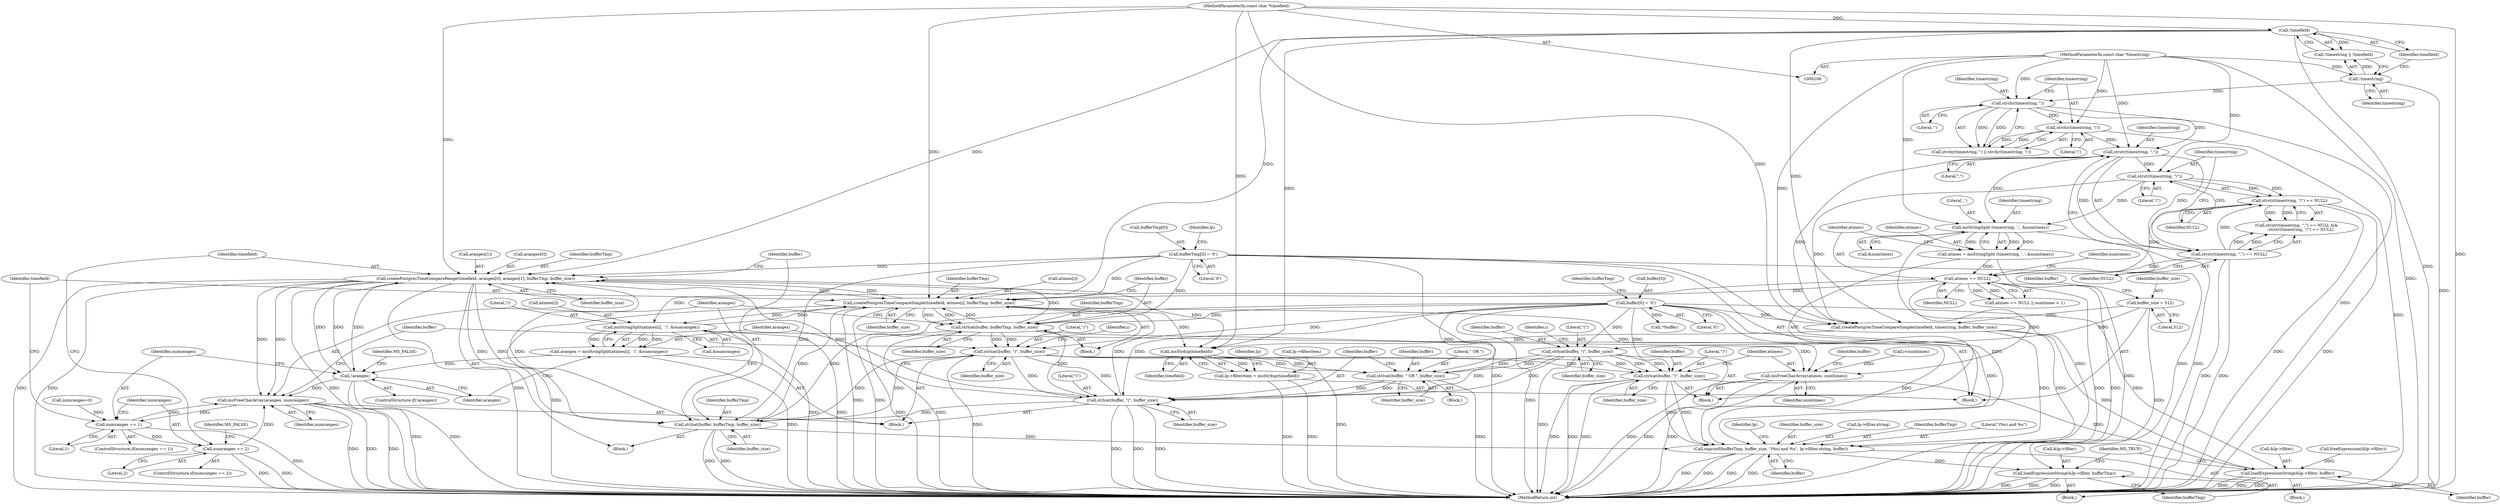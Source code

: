 digraph "0_mapserver_3a10f6b829297dae63492a8c63385044bc6953ed@pointer" {
"1000270" [label="(Call,createPostgresTimeCompareRange(timefield, aranges[0], aranges[1], bufferTmp, buffer_size))"];
"1000253" [label="(Call,createPostgresTimeCompareSimple(timefield, atimes[i], bufferTmp, buffer_size))"];
"1000151" [label="(Call,!timefield)"];
"1000109" [label="(MethodParameterIn,const char *timefield)"];
"1000270" [label="(Call,createPostgresTimeCompareRange(timefield, aranges[0], aranges[1], bufferTmp, buffer_size))"];
"1000244" [label="(Call,!aranges)"];
"1000234" [label="(Call,aranges = msStringSplit(atimes[i],  '/', &numranges))"];
"1000236" [label="(Call,msStringSplit(atimes[i],  '/', &numranges))"];
"1000199" [label="(Call,atimes == NULL)"];
"1000190" [label="(Call,atimes = msStringSplit (timestring, ',', &numtimes))"];
"1000192" [label="(Call,msStringSplit (timestring, ',', &numtimes))"];
"1000178" [label="(Call,strstr(timestring, \"/\"))"];
"1000173" [label="(Call,strstr(timestring, \",\"))"];
"1000157" [label="(Call,strchr(timestring,'\''))"];
"1000149" [label="(Call,!timestring)"];
"1000108" [label="(MethodParameterIn,const char *timestring)"];
"1000160" [label="(Call,strchr(timestring, '\\'))"];
"1000177" [label="(Call,strstr(timestring, \"/\") == NULL)"];
"1000172" [label="(Call,strstr(timestring, \",\") == NULL)"];
"1000280" [label="(Call,strlcat(buffer, bufferTmp, buffer_size))"];
"1000230" [label="(Call,strlcat(buffer, \"(\", buffer_size))"];
"1000226" [label="(Call,strlcat(buffer, \" OR \", buffer_size))"];
"1000291" [label="(Call,strlcat(buffer, \")\", buffer_size))"];
"1000260" [label="(Call,strlcat(buffer, bufferTmp, buffer_size))"];
"1000134" [label="(Call,buffer[0] = '\0')"];
"1000139" [label="(Call,bufferTmp[0] = '\0')"];
"1000207" [label="(Call,strlcat(buffer, \"(\", buffer_size))"];
"1000129" [label="(Call,buffer_size = 512)"];
"1000299" [label="(Call,msFreeCharArray(atimes, numtimes))"];
"1000338" [label="(Call,snprintf(bufferTmp, buffer_size, \"(%s) and %s\", lp->filter.string, buffer))"];
"1000348" [label="(Call,loadExpressionString(&lp->filter, bufferTmp))"];
"1000295" [label="(Call,strlcat(buffer, \")\", buffer_size))"];
"1000361" [label="(Call,loadExpressionString(&lp->filter, buffer))"];
"1000321" [label="(Call,msStrdup(timefield))"];
"1000317" [label="(Call,lp->filteritem = msStrdup(timefield))"];
"1000288" [label="(Call,msFreeCharArray(aranges, numranges))"];
"1000249" [label="(Call,numranges == 1)"];
"1000266" [label="(Call,numranges == 2)"];
"1000150" [label="(Identifier,timestring)"];
"1000175" [label="(Literal,\",\")"];
"1000143" [label="(Literal,'\0')"];
"1000180" [label="(Literal,\"/\")"];
"1000141" [label="(Identifier,bufferTmp)"];
"1000161" [label="(Identifier,timestring)"];
"1000295" [label="(Call,strlcat(buffer, \")\", buffer_size))"];
"1000305" [label="(Identifier,buffer)"];
"1000362" [label="(Call,&lp->filter)"];
"1000159" [label="(Literal,'\'')"];
"1000191" [label="(Identifier,atimes)"];
"1000210" [label="(Identifier,buffer_size)"];
"1000233" [label="(Identifier,buffer_size)"];
"1000247" [label="(Identifier,MS_FALSE)"];
"1000183" [label="(Call,createPostgresTimeCompareSimple(timefield, timestring, buffer, buffer_size))"];
"1000254" [label="(Identifier,timefield)"];
"1000235" [label="(Identifier,aranges)"];
"1000177" [label="(Call,strstr(timestring, \"/\") == NULL)"];
"1000194" [label="(Literal,',')"];
"1000253" [label="(Call,createPostgresTimeCompareSimple(timefield, atimes[i], bufferTmp, buffer_size))"];
"1000134" [label="(Call,buffer[0] = '\0')"];
"1000140" [label="(Call,bufferTmp[0])"];
"1000190" [label="(Call,atimes = msStringSplit (timestring, ',', &numtimes))"];
"1000213" [label="(Identifier,i)"];
"1000368" [label="(Identifier,MS_TRUE)"];
"1000281" [label="(Identifier,buffer)"];
"1000203" [label="(Identifier,numtimes)"];
"1000269" [label="(Block,)"];
"1000220" [label="(Block,)"];
"1000209" [label="(Literal,\"(\")"];
"1000347" [label="(Identifier,buffer)"];
"1000361" [label="(Call,loadExpressionString(&lp->filter, buffer))"];
"1000279" [label="(Identifier,buffer_size)"];
"1000234" [label="(Call,aranges = msStringSplit(atimes[i],  '/', &numranges))"];
"1000288" [label="(Call,msFreeCharArray(aranges, numranges))"];
"1000294" [label="(Identifier,buffer_size)"];
"1000351" [label="(Identifier,lp)"];
"1000261" [label="(Identifier,buffer)"];
"1000151" [label="(Call,!timefield)"];
"1000326" [label="(Identifier,lp)"];
"1000296" [label="(Identifier,buffer)"];
"1000162" [label="(Literal,'\\')"];
"1000275" [label="(Call,aranges[1])"];
"1000208" [label="(Identifier,buffer)"];
"1000270" [label="(Call,createPostgresTimeCompareRange(timefield, aranges[0], aranges[1], bufferTmp, buffer_size))"];
"1000181" [label="(Identifier,NULL)"];
"1000298" [label="(Identifier,buffer_size)"];
"1000300" [label="(Identifier,atimes)"];
"1000136" [label="(Identifier,buffer)"];
"1000267" [label="(Identifier,numranges)"];
"1000131" [label="(Literal,512)"];
"1000280" [label="(Call,strlcat(buffer, bufferTmp, buffer_size))"];
"1000258" [label="(Identifier,bufferTmp)"];
"1000135" [label="(Call,buffer[0])"];
"1000340" [label="(Identifier,buffer_size)"];
"1000317" [label="(Call,lp->filteritem = msStrdup(timefield))"];
"1000156" [label="(Call,strchr(timestring,'\'') || strchr(timestring, '\\'))"];
"1000198" [label="(Call,atimes == NULL || numtimes < 1)"];
"1000337" [label="(Block,)"];
"1000250" [label="(Identifier,numranges)"];
"1000265" [label="(ControlStructure,if(numranges == 2))"];
"1000232" [label="(Literal,\"(\")"];
"1000283" [label="(Identifier,buffer_size)"];
"1000148" [label="(Call,!timestring || !timefield)"];
"1000227" [label="(Identifier,buffer)"];
"1000172" [label="(Call,strstr(timestring, \",\") == NULL)"];
"1000109" [label="(MethodParameterIn,const char *timefield)"];
"1000236" [label="(Call,msStringSplit(atimes[i],  '/', &numranges))"];
"1000230" [label="(Call,strlcat(buffer, \"(\", buffer_size))"];
"1000263" [label="(Identifier,buffer_size)"];
"1000303" [label="(Call,!*buffer)"];
"1000251" [label="(Literal,1)"];
"1000231" [label="(Identifier,buffer)"];
"1000342" [label="(Call,lp->filter.string)"];
"1000244" [label="(Call,!aranges)"];
"1000110" [label="(Block,)"];
"1000282" [label="(Identifier,bufferTmp)"];
"1000260" [label="(Call,strlcat(buffer, bufferTmp, buffer_size))"];
"1000130" [label="(Identifier,buffer_size)"];
"1000248" [label="(ControlStructure,if(numranges == 1))"];
"1000271" [label="(Identifier,timefield)"];
"1000245" [label="(Identifier,aranges)"];
"1000292" [label="(Identifier,buffer)"];
"1000287" [label="(Identifier,MS_FALSE)"];
"1000125" [label="(Call,numranges=0)"];
"1000229" [label="(Identifier,buffer_size)"];
"1000349" [label="(Call,&lp->filter)"];
"1000189" [label="(Block,)"];
"1000173" [label="(Call,strstr(timestring, \",\"))"];
"1000147" [label="(Identifier,lp)"];
"1000195" [label="(Call,&numtimes)"];
"1000301" [label="(Identifier,numtimes)"];
"1000192" [label="(Call,msStringSplit (timestring, ',', &numtimes))"];
"1000339" [label="(Identifier,bufferTmp)"];
"1000272" [label="(Call,aranges[0])"];
"1000199" [label="(Call,atimes == NULL)"];
"1000237" [label="(Call,atimes[i])"];
"1000158" [label="(Identifier,timestring)"];
"1000240" [label="(Literal,'/')"];
"1000293" [label="(Literal,\")\")"];
"1000219" [label="(Identifier,i)"];
"1000338" [label="(Call,snprintf(bufferTmp, buffer_size, \"(%s) and %s\", lp->filter.string, buffer))"];
"1000201" [label="(Identifier,NULL)"];
"1000341" [label="(Literal,\"(%s) and %s\")"];
"1000356" [label="(Call,freeExpression(&lp->filter))"];
"1000322" [label="(Identifier,timefield)"];
"1000226" [label="(Call,strlcat(buffer, \" OR \", buffer_size))"];
"1000321" [label="(Call,msStrdup(timefield))"];
"1000249" [label="(Call,numranges == 1)"];
"1000266" [label="(Call,numranges == 2)"];
"1000289" [label="(Identifier,aranges)"];
"1000176" [label="(Identifier,NULL)"];
"1000353" [label="(Identifier,bufferTmp)"];
"1000160" [label="(Call,strchr(timestring, '\\'))"];
"1000318" [label="(Call,lp->filteritem)"];
"1000139" [label="(Call,bufferTmp[0] = '\0')"];
"1000278" [label="(Identifier,bufferTmp)"];
"1000241" [label="(Call,&numranges)"];
"1000228" [label="(Literal,\" OR \")"];
"1000174" [label="(Identifier,timestring)"];
"1000215" [label="(Call,i<numtimes)"];
"1000355" [label="(Block,)"];
"1000243" [label="(ControlStructure,if(!aranges))"];
"1000171" [label="(Call,strstr(timestring, \",\") == NULL &&\n       strstr(timestring, \"/\") == NULL)"];
"1000193" [label="(Identifier,timestring)"];
"1000369" [label="(MethodReturn,int)"];
"1000157" [label="(Call,strchr(timestring,'\''))"];
"1000200" [label="(Identifier,atimes)"];
"1000225" [label="(Block,)"];
"1000207" [label="(Call,strlcat(buffer, \"(\", buffer_size))"];
"1000179" [label="(Identifier,timestring)"];
"1000262" [label="(Identifier,bufferTmp)"];
"1000299" [label="(Call,msFreeCharArray(atimes, numtimes))"];
"1000138" [label="(Literal,'\0')"];
"1000152" [label="(Identifier,timefield)"];
"1000297" [label="(Literal,\")\")"];
"1000178" [label="(Call,strstr(timestring, \"/\"))"];
"1000108" [label="(MethodParameterIn,const char *timestring)"];
"1000149" [label="(Call,!timestring)"];
"1000291" [label="(Call,strlcat(buffer, \")\", buffer_size))"];
"1000348" [label="(Call,loadExpressionString(&lp->filter, bufferTmp))"];
"1000129" [label="(Call,buffer_size = 512)"];
"1000290" [label="(Identifier,numranges)"];
"1000259" [label="(Identifier,buffer_size)"];
"1000268" [label="(Literal,2)"];
"1000252" [label="(Block,)"];
"1000366" [label="(Identifier,buffer)"];
"1000255" [label="(Call,atimes[i])"];
"1000270" -> "1000269"  [label="AST: "];
"1000270" -> "1000279"  [label="CFG: "];
"1000271" -> "1000270"  [label="AST: "];
"1000272" -> "1000270"  [label="AST: "];
"1000275" -> "1000270"  [label="AST: "];
"1000278" -> "1000270"  [label="AST: "];
"1000279" -> "1000270"  [label="AST: "];
"1000281" -> "1000270"  [label="CFG: "];
"1000270" -> "1000369"  [label="DDG: "];
"1000270" -> "1000369"  [label="DDG: "];
"1000270" -> "1000369"  [label="DDG: "];
"1000270" -> "1000369"  [label="DDG: "];
"1000270" -> "1000244"  [label="DDG: "];
"1000270" -> "1000244"  [label="DDG: "];
"1000270" -> "1000253"  [label="DDG: "];
"1000253" -> "1000270"  [label="DDG: "];
"1000151" -> "1000270"  [label="DDG: "];
"1000109" -> "1000270"  [label="DDG: "];
"1000244" -> "1000270"  [label="DDG: "];
"1000280" -> "1000270"  [label="DDG: "];
"1000139" -> "1000270"  [label="DDG: "];
"1000260" -> "1000270"  [label="DDG: "];
"1000230" -> "1000270"  [label="DDG: "];
"1000270" -> "1000280"  [label="DDG: "];
"1000270" -> "1000280"  [label="DDG: "];
"1000270" -> "1000288"  [label="DDG: "];
"1000270" -> "1000288"  [label="DDG: "];
"1000270" -> "1000321"  [label="DDG: "];
"1000253" -> "1000252"  [label="AST: "];
"1000253" -> "1000259"  [label="CFG: "];
"1000254" -> "1000253"  [label="AST: "];
"1000255" -> "1000253"  [label="AST: "];
"1000258" -> "1000253"  [label="AST: "];
"1000259" -> "1000253"  [label="AST: "];
"1000261" -> "1000253"  [label="CFG: "];
"1000253" -> "1000369"  [label="DDG: "];
"1000253" -> "1000369"  [label="DDG: "];
"1000253" -> "1000369"  [label="DDG: "];
"1000253" -> "1000236"  [label="DDG: "];
"1000151" -> "1000253"  [label="DDG: "];
"1000109" -> "1000253"  [label="DDG: "];
"1000236" -> "1000253"  [label="DDG: "];
"1000199" -> "1000253"  [label="DDG: "];
"1000280" -> "1000253"  [label="DDG: "];
"1000139" -> "1000253"  [label="DDG: "];
"1000260" -> "1000253"  [label="DDG: "];
"1000230" -> "1000253"  [label="DDG: "];
"1000253" -> "1000260"  [label="DDG: "];
"1000253" -> "1000260"  [label="DDG: "];
"1000253" -> "1000299"  [label="DDG: "];
"1000253" -> "1000321"  [label="DDG: "];
"1000151" -> "1000148"  [label="AST: "];
"1000151" -> "1000152"  [label="CFG: "];
"1000152" -> "1000151"  [label="AST: "];
"1000148" -> "1000151"  [label="CFG: "];
"1000151" -> "1000369"  [label="DDG: "];
"1000151" -> "1000148"  [label="DDG: "];
"1000109" -> "1000151"  [label="DDG: "];
"1000151" -> "1000183"  [label="DDG: "];
"1000151" -> "1000321"  [label="DDG: "];
"1000109" -> "1000106"  [label="AST: "];
"1000109" -> "1000369"  [label="DDG: "];
"1000109" -> "1000183"  [label="DDG: "];
"1000109" -> "1000321"  [label="DDG: "];
"1000244" -> "1000243"  [label="AST: "];
"1000244" -> "1000245"  [label="CFG: "];
"1000245" -> "1000244"  [label="AST: "];
"1000247" -> "1000244"  [label="CFG: "];
"1000250" -> "1000244"  [label="CFG: "];
"1000244" -> "1000369"  [label="DDG: "];
"1000244" -> "1000369"  [label="DDG: "];
"1000234" -> "1000244"  [label="DDG: "];
"1000244" -> "1000288"  [label="DDG: "];
"1000234" -> "1000220"  [label="AST: "];
"1000234" -> "1000236"  [label="CFG: "];
"1000235" -> "1000234"  [label="AST: "];
"1000236" -> "1000234"  [label="AST: "];
"1000245" -> "1000234"  [label="CFG: "];
"1000234" -> "1000369"  [label="DDG: "];
"1000236" -> "1000234"  [label="DDG: "];
"1000236" -> "1000234"  [label="DDG: "];
"1000236" -> "1000234"  [label="DDG: "];
"1000236" -> "1000241"  [label="CFG: "];
"1000237" -> "1000236"  [label="AST: "];
"1000240" -> "1000236"  [label="AST: "];
"1000241" -> "1000236"  [label="AST: "];
"1000236" -> "1000369"  [label="DDG: "];
"1000236" -> "1000369"  [label="DDG: "];
"1000199" -> "1000236"  [label="DDG: "];
"1000236" -> "1000299"  [label="DDG: "];
"1000199" -> "1000198"  [label="AST: "];
"1000199" -> "1000201"  [label="CFG: "];
"1000200" -> "1000199"  [label="AST: "];
"1000201" -> "1000199"  [label="AST: "];
"1000203" -> "1000199"  [label="CFG: "];
"1000198" -> "1000199"  [label="CFG: "];
"1000199" -> "1000369"  [label="DDG: "];
"1000199" -> "1000369"  [label="DDG: "];
"1000199" -> "1000198"  [label="DDG: "];
"1000199" -> "1000198"  [label="DDG: "];
"1000190" -> "1000199"  [label="DDG: "];
"1000177" -> "1000199"  [label="DDG: "];
"1000172" -> "1000199"  [label="DDG: "];
"1000199" -> "1000299"  [label="DDG: "];
"1000190" -> "1000189"  [label="AST: "];
"1000190" -> "1000192"  [label="CFG: "];
"1000191" -> "1000190"  [label="AST: "];
"1000192" -> "1000190"  [label="AST: "];
"1000200" -> "1000190"  [label="CFG: "];
"1000190" -> "1000369"  [label="DDG: "];
"1000192" -> "1000190"  [label="DDG: "];
"1000192" -> "1000190"  [label="DDG: "];
"1000192" -> "1000190"  [label="DDG: "];
"1000192" -> "1000195"  [label="CFG: "];
"1000193" -> "1000192"  [label="AST: "];
"1000194" -> "1000192"  [label="AST: "];
"1000195" -> "1000192"  [label="AST: "];
"1000192" -> "1000369"  [label="DDG: "];
"1000192" -> "1000369"  [label="DDG: "];
"1000178" -> "1000192"  [label="DDG: "];
"1000173" -> "1000192"  [label="DDG: "];
"1000108" -> "1000192"  [label="DDG: "];
"1000178" -> "1000177"  [label="AST: "];
"1000178" -> "1000180"  [label="CFG: "];
"1000179" -> "1000178"  [label="AST: "];
"1000180" -> "1000178"  [label="AST: "];
"1000181" -> "1000178"  [label="CFG: "];
"1000178" -> "1000177"  [label="DDG: "];
"1000178" -> "1000177"  [label="DDG: "];
"1000173" -> "1000178"  [label="DDG: "];
"1000108" -> "1000178"  [label="DDG: "];
"1000178" -> "1000183"  [label="DDG: "];
"1000173" -> "1000172"  [label="AST: "];
"1000173" -> "1000175"  [label="CFG: "];
"1000174" -> "1000173"  [label="AST: "];
"1000175" -> "1000173"  [label="AST: "];
"1000176" -> "1000173"  [label="CFG: "];
"1000173" -> "1000172"  [label="DDG: "];
"1000173" -> "1000172"  [label="DDG: "];
"1000157" -> "1000173"  [label="DDG: "];
"1000160" -> "1000173"  [label="DDG: "];
"1000108" -> "1000173"  [label="DDG: "];
"1000173" -> "1000183"  [label="DDG: "];
"1000157" -> "1000156"  [label="AST: "];
"1000157" -> "1000159"  [label="CFG: "];
"1000158" -> "1000157"  [label="AST: "];
"1000159" -> "1000157"  [label="AST: "];
"1000161" -> "1000157"  [label="CFG: "];
"1000156" -> "1000157"  [label="CFG: "];
"1000157" -> "1000369"  [label="DDG: "];
"1000157" -> "1000156"  [label="DDG: "];
"1000157" -> "1000156"  [label="DDG: "];
"1000149" -> "1000157"  [label="DDG: "];
"1000108" -> "1000157"  [label="DDG: "];
"1000157" -> "1000160"  [label="DDG: "];
"1000149" -> "1000148"  [label="AST: "];
"1000149" -> "1000150"  [label="CFG: "];
"1000150" -> "1000149"  [label="AST: "];
"1000152" -> "1000149"  [label="CFG: "];
"1000148" -> "1000149"  [label="CFG: "];
"1000149" -> "1000369"  [label="DDG: "];
"1000149" -> "1000148"  [label="DDG: "];
"1000108" -> "1000149"  [label="DDG: "];
"1000108" -> "1000106"  [label="AST: "];
"1000108" -> "1000369"  [label="DDG: "];
"1000108" -> "1000160"  [label="DDG: "];
"1000108" -> "1000183"  [label="DDG: "];
"1000160" -> "1000156"  [label="AST: "];
"1000160" -> "1000162"  [label="CFG: "];
"1000161" -> "1000160"  [label="AST: "];
"1000162" -> "1000160"  [label="AST: "];
"1000156" -> "1000160"  [label="CFG: "];
"1000160" -> "1000369"  [label="DDG: "];
"1000160" -> "1000156"  [label="DDG: "];
"1000160" -> "1000156"  [label="DDG: "];
"1000177" -> "1000171"  [label="AST: "];
"1000177" -> "1000181"  [label="CFG: "];
"1000181" -> "1000177"  [label="AST: "];
"1000171" -> "1000177"  [label="CFG: "];
"1000177" -> "1000369"  [label="DDG: "];
"1000177" -> "1000369"  [label="DDG: "];
"1000177" -> "1000171"  [label="DDG: "];
"1000177" -> "1000171"  [label="DDG: "];
"1000172" -> "1000177"  [label="DDG: "];
"1000172" -> "1000171"  [label="AST: "];
"1000172" -> "1000176"  [label="CFG: "];
"1000176" -> "1000172"  [label="AST: "];
"1000179" -> "1000172"  [label="CFG: "];
"1000171" -> "1000172"  [label="CFG: "];
"1000172" -> "1000369"  [label="DDG: "];
"1000172" -> "1000369"  [label="DDG: "];
"1000172" -> "1000171"  [label="DDG: "];
"1000172" -> "1000171"  [label="DDG: "];
"1000280" -> "1000269"  [label="AST: "];
"1000280" -> "1000283"  [label="CFG: "];
"1000281" -> "1000280"  [label="AST: "];
"1000282" -> "1000280"  [label="AST: "];
"1000283" -> "1000280"  [label="AST: "];
"1000289" -> "1000280"  [label="CFG: "];
"1000280" -> "1000369"  [label="DDG: "];
"1000280" -> "1000369"  [label="DDG: "];
"1000230" -> "1000280"  [label="DDG: "];
"1000134" -> "1000280"  [label="DDG: "];
"1000139" -> "1000280"  [label="DDG: "];
"1000280" -> "1000291"  [label="DDG: "];
"1000280" -> "1000291"  [label="DDG: "];
"1000280" -> "1000338"  [label="DDG: "];
"1000230" -> "1000220"  [label="AST: "];
"1000230" -> "1000233"  [label="CFG: "];
"1000231" -> "1000230"  [label="AST: "];
"1000232" -> "1000230"  [label="AST: "];
"1000233" -> "1000230"  [label="AST: "];
"1000235" -> "1000230"  [label="CFG: "];
"1000230" -> "1000369"  [label="DDG: "];
"1000230" -> "1000369"  [label="DDG: "];
"1000230" -> "1000369"  [label="DDG: "];
"1000226" -> "1000230"  [label="DDG: "];
"1000226" -> "1000230"  [label="DDG: "];
"1000291" -> "1000230"  [label="DDG: "];
"1000291" -> "1000230"  [label="DDG: "];
"1000207" -> "1000230"  [label="DDG: "];
"1000207" -> "1000230"  [label="DDG: "];
"1000134" -> "1000230"  [label="DDG: "];
"1000230" -> "1000260"  [label="DDG: "];
"1000226" -> "1000225"  [label="AST: "];
"1000226" -> "1000229"  [label="CFG: "];
"1000227" -> "1000226"  [label="AST: "];
"1000228" -> "1000226"  [label="AST: "];
"1000229" -> "1000226"  [label="AST: "];
"1000231" -> "1000226"  [label="CFG: "];
"1000226" -> "1000369"  [label="DDG: "];
"1000291" -> "1000226"  [label="DDG: "];
"1000291" -> "1000226"  [label="DDG: "];
"1000207" -> "1000226"  [label="DDG: "];
"1000207" -> "1000226"  [label="DDG: "];
"1000134" -> "1000226"  [label="DDG: "];
"1000291" -> "1000220"  [label="AST: "];
"1000291" -> "1000294"  [label="CFG: "];
"1000292" -> "1000291"  [label="AST: "];
"1000293" -> "1000291"  [label="AST: "];
"1000294" -> "1000291"  [label="AST: "];
"1000219" -> "1000291"  [label="CFG: "];
"1000291" -> "1000369"  [label="DDG: "];
"1000260" -> "1000291"  [label="DDG: "];
"1000260" -> "1000291"  [label="DDG: "];
"1000134" -> "1000291"  [label="DDG: "];
"1000291" -> "1000295"  [label="DDG: "];
"1000291" -> "1000295"  [label="DDG: "];
"1000260" -> "1000252"  [label="AST: "];
"1000260" -> "1000263"  [label="CFG: "];
"1000261" -> "1000260"  [label="AST: "];
"1000262" -> "1000260"  [label="AST: "];
"1000263" -> "1000260"  [label="AST: "];
"1000289" -> "1000260"  [label="CFG: "];
"1000260" -> "1000369"  [label="DDG: "];
"1000260" -> "1000369"  [label="DDG: "];
"1000134" -> "1000260"  [label="DDG: "];
"1000139" -> "1000260"  [label="DDG: "];
"1000260" -> "1000338"  [label="DDG: "];
"1000134" -> "1000110"  [label="AST: "];
"1000134" -> "1000138"  [label="CFG: "];
"1000135" -> "1000134"  [label="AST: "];
"1000138" -> "1000134"  [label="AST: "];
"1000141" -> "1000134"  [label="CFG: "];
"1000134" -> "1000369"  [label="DDG: "];
"1000134" -> "1000183"  [label="DDG: "];
"1000134" -> "1000207"  [label="DDG: "];
"1000134" -> "1000295"  [label="DDG: "];
"1000134" -> "1000303"  [label="DDG: "];
"1000134" -> "1000338"  [label="DDG: "];
"1000134" -> "1000361"  [label="DDG: "];
"1000139" -> "1000110"  [label="AST: "];
"1000139" -> "1000143"  [label="CFG: "];
"1000140" -> "1000139"  [label="AST: "];
"1000143" -> "1000139"  [label="AST: "];
"1000147" -> "1000139"  [label="CFG: "];
"1000139" -> "1000369"  [label="DDG: "];
"1000139" -> "1000338"  [label="DDG: "];
"1000139" -> "1000348"  [label="DDG: "];
"1000207" -> "1000189"  [label="AST: "];
"1000207" -> "1000210"  [label="CFG: "];
"1000208" -> "1000207"  [label="AST: "];
"1000209" -> "1000207"  [label="AST: "];
"1000210" -> "1000207"  [label="AST: "];
"1000213" -> "1000207"  [label="CFG: "];
"1000207" -> "1000369"  [label="DDG: "];
"1000129" -> "1000207"  [label="DDG: "];
"1000207" -> "1000295"  [label="DDG: "];
"1000207" -> "1000295"  [label="DDG: "];
"1000129" -> "1000110"  [label="AST: "];
"1000129" -> "1000131"  [label="CFG: "];
"1000130" -> "1000129"  [label="AST: "];
"1000131" -> "1000129"  [label="AST: "];
"1000136" -> "1000129"  [label="CFG: "];
"1000129" -> "1000369"  [label="DDG: "];
"1000129" -> "1000183"  [label="DDG: "];
"1000299" -> "1000189"  [label="AST: "];
"1000299" -> "1000301"  [label="CFG: "];
"1000300" -> "1000299"  [label="AST: "];
"1000301" -> "1000299"  [label="AST: "];
"1000305" -> "1000299"  [label="CFG: "];
"1000299" -> "1000369"  [label="DDG: "];
"1000299" -> "1000369"  [label="DDG: "];
"1000299" -> "1000369"  [label="DDG: "];
"1000215" -> "1000299"  [label="DDG: "];
"1000338" -> "1000337"  [label="AST: "];
"1000338" -> "1000347"  [label="CFG: "];
"1000339" -> "1000338"  [label="AST: "];
"1000340" -> "1000338"  [label="AST: "];
"1000341" -> "1000338"  [label="AST: "];
"1000342" -> "1000338"  [label="AST: "];
"1000347" -> "1000338"  [label="AST: "];
"1000351" -> "1000338"  [label="CFG: "];
"1000338" -> "1000369"  [label="DDG: "];
"1000338" -> "1000369"  [label="DDG: "];
"1000338" -> "1000369"  [label="DDG: "];
"1000338" -> "1000369"  [label="DDG: "];
"1000295" -> "1000338"  [label="DDG: "];
"1000295" -> "1000338"  [label="DDG: "];
"1000183" -> "1000338"  [label="DDG: "];
"1000183" -> "1000338"  [label="DDG: "];
"1000338" -> "1000348"  [label="DDG: "];
"1000348" -> "1000337"  [label="AST: "];
"1000348" -> "1000353"  [label="CFG: "];
"1000349" -> "1000348"  [label="AST: "];
"1000353" -> "1000348"  [label="AST: "];
"1000368" -> "1000348"  [label="CFG: "];
"1000348" -> "1000369"  [label="DDG: "];
"1000348" -> "1000369"  [label="DDG: "];
"1000348" -> "1000369"  [label="DDG: "];
"1000295" -> "1000189"  [label="AST: "];
"1000295" -> "1000298"  [label="CFG: "];
"1000296" -> "1000295"  [label="AST: "];
"1000297" -> "1000295"  [label="AST: "];
"1000298" -> "1000295"  [label="AST: "];
"1000300" -> "1000295"  [label="CFG: "];
"1000295" -> "1000369"  [label="DDG: "];
"1000295" -> "1000369"  [label="DDG: "];
"1000295" -> "1000369"  [label="DDG: "];
"1000295" -> "1000361"  [label="DDG: "];
"1000361" -> "1000355"  [label="AST: "];
"1000361" -> "1000366"  [label="CFG: "];
"1000362" -> "1000361"  [label="AST: "];
"1000366" -> "1000361"  [label="AST: "];
"1000368" -> "1000361"  [label="CFG: "];
"1000361" -> "1000369"  [label="DDG: "];
"1000361" -> "1000369"  [label="DDG: "];
"1000361" -> "1000369"  [label="DDG: "];
"1000356" -> "1000361"  [label="DDG: "];
"1000183" -> "1000361"  [label="DDG: "];
"1000321" -> "1000317"  [label="AST: "];
"1000321" -> "1000322"  [label="CFG: "];
"1000322" -> "1000321"  [label="AST: "];
"1000317" -> "1000321"  [label="CFG: "];
"1000321" -> "1000369"  [label="DDG: "];
"1000321" -> "1000317"  [label="DDG: "];
"1000183" -> "1000321"  [label="DDG: "];
"1000317" -> "1000110"  [label="AST: "];
"1000318" -> "1000317"  [label="AST: "];
"1000326" -> "1000317"  [label="CFG: "];
"1000317" -> "1000369"  [label="DDG: "];
"1000317" -> "1000369"  [label="DDG: "];
"1000288" -> "1000220"  [label="AST: "];
"1000288" -> "1000290"  [label="CFG: "];
"1000289" -> "1000288"  [label="AST: "];
"1000290" -> "1000288"  [label="AST: "];
"1000292" -> "1000288"  [label="CFG: "];
"1000288" -> "1000369"  [label="DDG: "];
"1000288" -> "1000369"  [label="DDG: "];
"1000288" -> "1000369"  [label="DDG: "];
"1000288" -> "1000249"  [label="DDG: "];
"1000266" -> "1000288"  [label="DDG: "];
"1000249" -> "1000288"  [label="DDG: "];
"1000249" -> "1000248"  [label="AST: "];
"1000249" -> "1000251"  [label="CFG: "];
"1000250" -> "1000249"  [label="AST: "];
"1000251" -> "1000249"  [label="AST: "];
"1000254" -> "1000249"  [label="CFG: "];
"1000267" -> "1000249"  [label="CFG: "];
"1000249" -> "1000369"  [label="DDG: "];
"1000125" -> "1000249"  [label="DDG: "];
"1000249" -> "1000266"  [label="DDG: "];
"1000266" -> "1000265"  [label="AST: "];
"1000266" -> "1000268"  [label="CFG: "];
"1000267" -> "1000266"  [label="AST: "];
"1000268" -> "1000266"  [label="AST: "];
"1000271" -> "1000266"  [label="CFG: "];
"1000287" -> "1000266"  [label="CFG: "];
"1000266" -> "1000369"  [label="DDG: "];
"1000266" -> "1000369"  [label="DDG: "];
}
